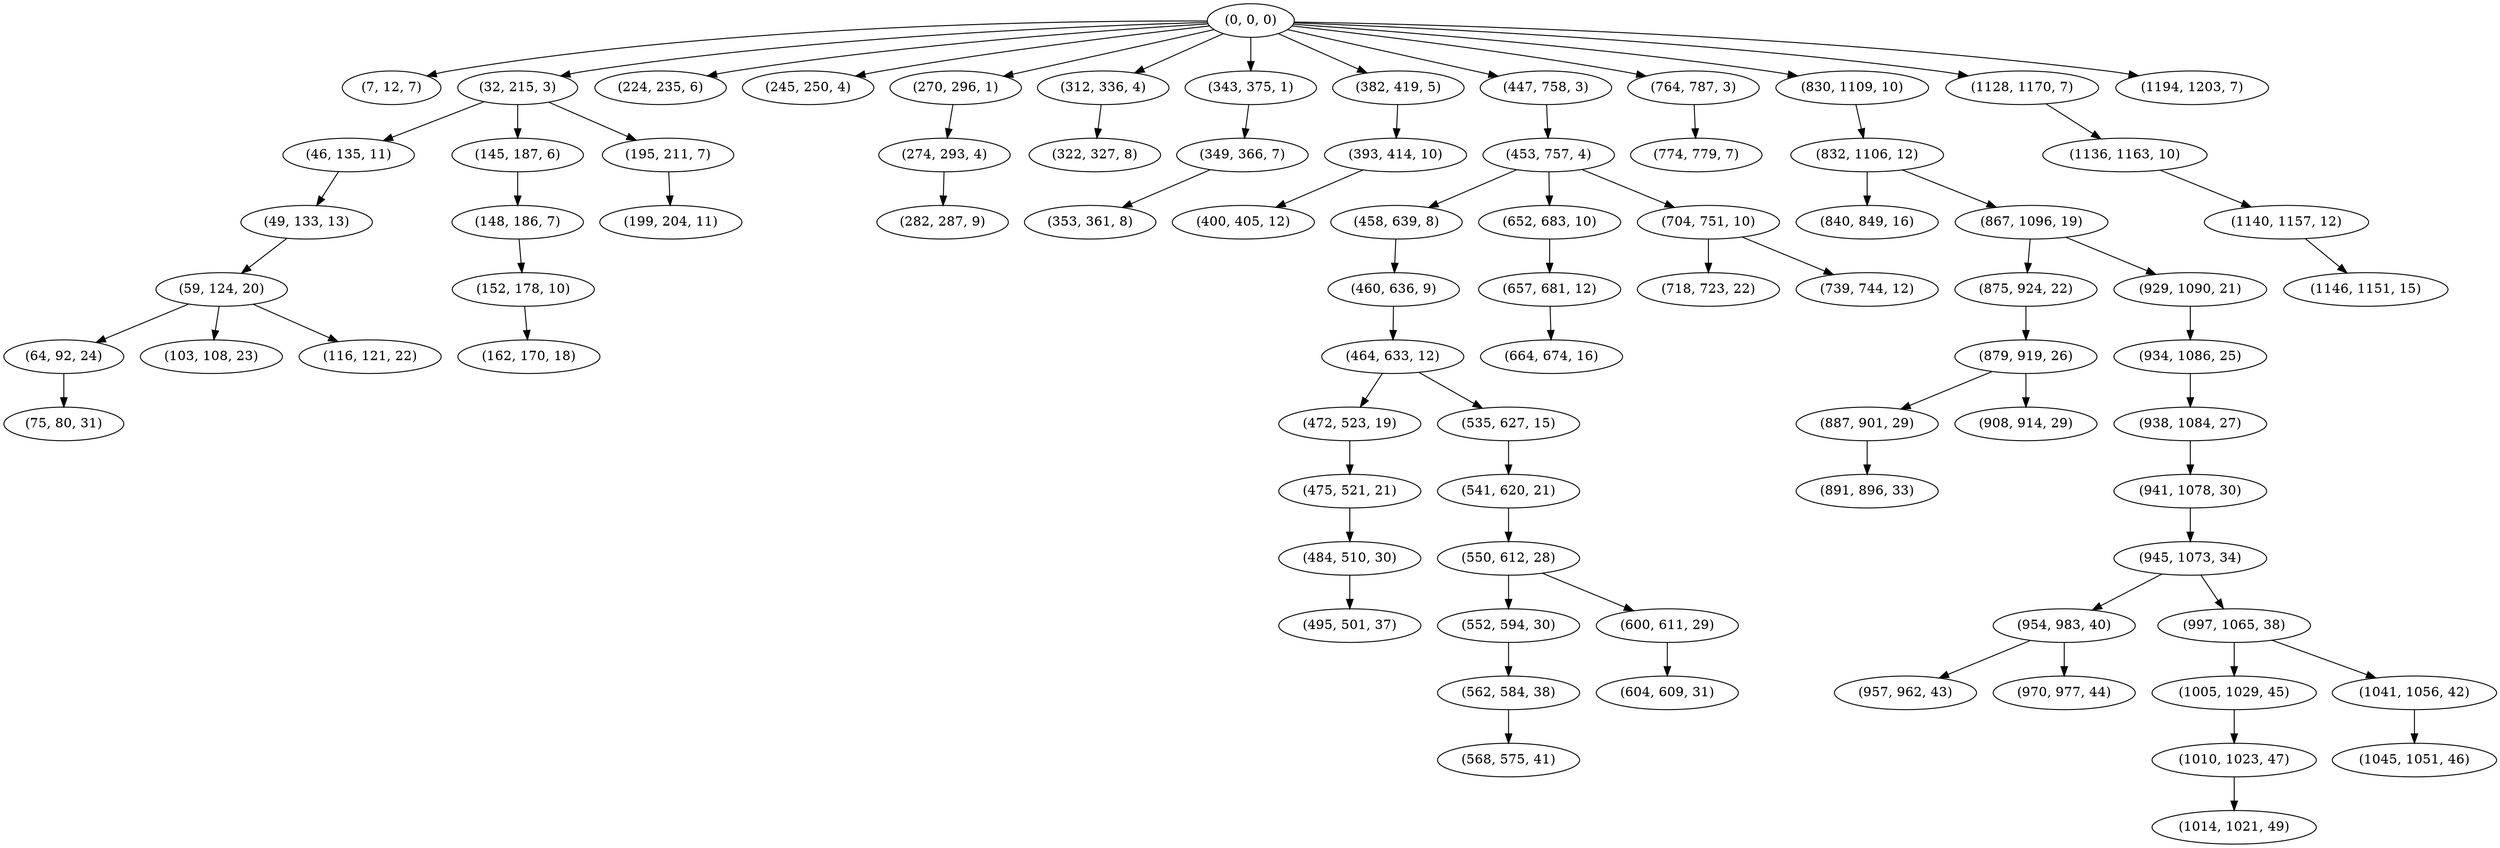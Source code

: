 digraph tree {
    "(0, 0, 0)";
    "(7, 12, 7)";
    "(32, 215, 3)";
    "(46, 135, 11)";
    "(49, 133, 13)";
    "(59, 124, 20)";
    "(64, 92, 24)";
    "(75, 80, 31)";
    "(103, 108, 23)";
    "(116, 121, 22)";
    "(145, 187, 6)";
    "(148, 186, 7)";
    "(152, 178, 10)";
    "(162, 170, 18)";
    "(195, 211, 7)";
    "(199, 204, 11)";
    "(224, 235, 6)";
    "(245, 250, 4)";
    "(270, 296, 1)";
    "(274, 293, 4)";
    "(282, 287, 9)";
    "(312, 336, 4)";
    "(322, 327, 8)";
    "(343, 375, 1)";
    "(349, 366, 7)";
    "(353, 361, 8)";
    "(382, 419, 5)";
    "(393, 414, 10)";
    "(400, 405, 12)";
    "(447, 758, 3)";
    "(453, 757, 4)";
    "(458, 639, 8)";
    "(460, 636, 9)";
    "(464, 633, 12)";
    "(472, 523, 19)";
    "(475, 521, 21)";
    "(484, 510, 30)";
    "(495, 501, 37)";
    "(535, 627, 15)";
    "(541, 620, 21)";
    "(550, 612, 28)";
    "(552, 594, 30)";
    "(562, 584, 38)";
    "(568, 575, 41)";
    "(600, 611, 29)";
    "(604, 609, 31)";
    "(652, 683, 10)";
    "(657, 681, 12)";
    "(664, 674, 16)";
    "(704, 751, 10)";
    "(718, 723, 22)";
    "(739, 744, 12)";
    "(764, 787, 3)";
    "(774, 779, 7)";
    "(830, 1109, 10)";
    "(832, 1106, 12)";
    "(840, 849, 16)";
    "(867, 1096, 19)";
    "(875, 924, 22)";
    "(879, 919, 26)";
    "(887, 901, 29)";
    "(891, 896, 33)";
    "(908, 914, 29)";
    "(929, 1090, 21)";
    "(934, 1086, 25)";
    "(938, 1084, 27)";
    "(941, 1078, 30)";
    "(945, 1073, 34)";
    "(954, 983, 40)";
    "(957, 962, 43)";
    "(970, 977, 44)";
    "(997, 1065, 38)";
    "(1005, 1029, 45)";
    "(1010, 1023, 47)";
    "(1014, 1021, 49)";
    "(1041, 1056, 42)";
    "(1045, 1051, 46)";
    "(1128, 1170, 7)";
    "(1136, 1163, 10)";
    "(1140, 1157, 12)";
    "(1146, 1151, 15)";
    "(1194, 1203, 7)";
    "(0, 0, 0)" -> "(7, 12, 7)";
    "(0, 0, 0)" -> "(32, 215, 3)";
    "(0, 0, 0)" -> "(224, 235, 6)";
    "(0, 0, 0)" -> "(245, 250, 4)";
    "(0, 0, 0)" -> "(270, 296, 1)";
    "(0, 0, 0)" -> "(312, 336, 4)";
    "(0, 0, 0)" -> "(343, 375, 1)";
    "(0, 0, 0)" -> "(382, 419, 5)";
    "(0, 0, 0)" -> "(447, 758, 3)";
    "(0, 0, 0)" -> "(764, 787, 3)";
    "(0, 0, 0)" -> "(830, 1109, 10)";
    "(0, 0, 0)" -> "(1128, 1170, 7)";
    "(0, 0, 0)" -> "(1194, 1203, 7)";
    "(32, 215, 3)" -> "(46, 135, 11)";
    "(32, 215, 3)" -> "(145, 187, 6)";
    "(32, 215, 3)" -> "(195, 211, 7)";
    "(46, 135, 11)" -> "(49, 133, 13)";
    "(49, 133, 13)" -> "(59, 124, 20)";
    "(59, 124, 20)" -> "(64, 92, 24)";
    "(59, 124, 20)" -> "(103, 108, 23)";
    "(59, 124, 20)" -> "(116, 121, 22)";
    "(64, 92, 24)" -> "(75, 80, 31)";
    "(145, 187, 6)" -> "(148, 186, 7)";
    "(148, 186, 7)" -> "(152, 178, 10)";
    "(152, 178, 10)" -> "(162, 170, 18)";
    "(195, 211, 7)" -> "(199, 204, 11)";
    "(270, 296, 1)" -> "(274, 293, 4)";
    "(274, 293, 4)" -> "(282, 287, 9)";
    "(312, 336, 4)" -> "(322, 327, 8)";
    "(343, 375, 1)" -> "(349, 366, 7)";
    "(349, 366, 7)" -> "(353, 361, 8)";
    "(382, 419, 5)" -> "(393, 414, 10)";
    "(393, 414, 10)" -> "(400, 405, 12)";
    "(447, 758, 3)" -> "(453, 757, 4)";
    "(453, 757, 4)" -> "(458, 639, 8)";
    "(453, 757, 4)" -> "(652, 683, 10)";
    "(453, 757, 4)" -> "(704, 751, 10)";
    "(458, 639, 8)" -> "(460, 636, 9)";
    "(460, 636, 9)" -> "(464, 633, 12)";
    "(464, 633, 12)" -> "(472, 523, 19)";
    "(464, 633, 12)" -> "(535, 627, 15)";
    "(472, 523, 19)" -> "(475, 521, 21)";
    "(475, 521, 21)" -> "(484, 510, 30)";
    "(484, 510, 30)" -> "(495, 501, 37)";
    "(535, 627, 15)" -> "(541, 620, 21)";
    "(541, 620, 21)" -> "(550, 612, 28)";
    "(550, 612, 28)" -> "(552, 594, 30)";
    "(550, 612, 28)" -> "(600, 611, 29)";
    "(552, 594, 30)" -> "(562, 584, 38)";
    "(562, 584, 38)" -> "(568, 575, 41)";
    "(600, 611, 29)" -> "(604, 609, 31)";
    "(652, 683, 10)" -> "(657, 681, 12)";
    "(657, 681, 12)" -> "(664, 674, 16)";
    "(704, 751, 10)" -> "(718, 723, 22)";
    "(704, 751, 10)" -> "(739, 744, 12)";
    "(764, 787, 3)" -> "(774, 779, 7)";
    "(830, 1109, 10)" -> "(832, 1106, 12)";
    "(832, 1106, 12)" -> "(840, 849, 16)";
    "(832, 1106, 12)" -> "(867, 1096, 19)";
    "(867, 1096, 19)" -> "(875, 924, 22)";
    "(867, 1096, 19)" -> "(929, 1090, 21)";
    "(875, 924, 22)" -> "(879, 919, 26)";
    "(879, 919, 26)" -> "(887, 901, 29)";
    "(879, 919, 26)" -> "(908, 914, 29)";
    "(887, 901, 29)" -> "(891, 896, 33)";
    "(929, 1090, 21)" -> "(934, 1086, 25)";
    "(934, 1086, 25)" -> "(938, 1084, 27)";
    "(938, 1084, 27)" -> "(941, 1078, 30)";
    "(941, 1078, 30)" -> "(945, 1073, 34)";
    "(945, 1073, 34)" -> "(954, 983, 40)";
    "(945, 1073, 34)" -> "(997, 1065, 38)";
    "(954, 983, 40)" -> "(957, 962, 43)";
    "(954, 983, 40)" -> "(970, 977, 44)";
    "(997, 1065, 38)" -> "(1005, 1029, 45)";
    "(997, 1065, 38)" -> "(1041, 1056, 42)";
    "(1005, 1029, 45)" -> "(1010, 1023, 47)";
    "(1010, 1023, 47)" -> "(1014, 1021, 49)";
    "(1041, 1056, 42)" -> "(1045, 1051, 46)";
    "(1128, 1170, 7)" -> "(1136, 1163, 10)";
    "(1136, 1163, 10)" -> "(1140, 1157, 12)";
    "(1140, 1157, 12)" -> "(1146, 1151, 15)";
}
